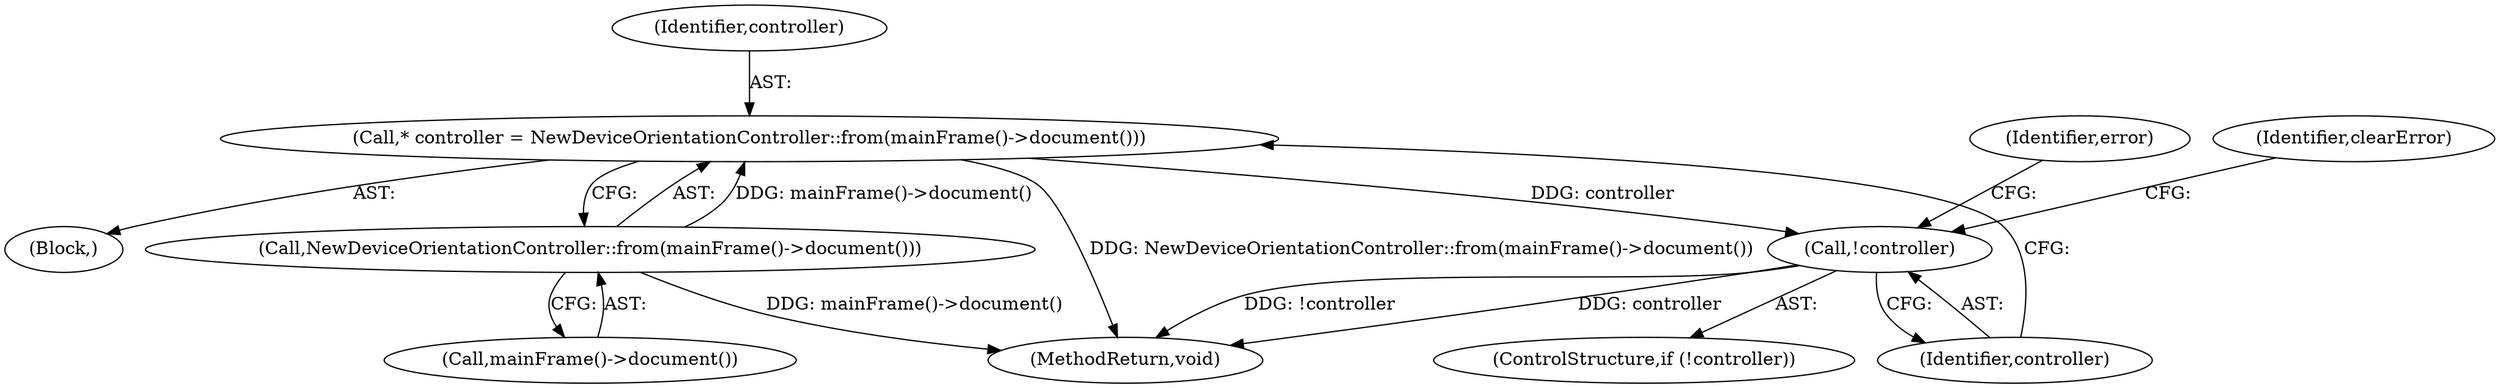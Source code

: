 digraph "0_Chrome_d4cd2b2c0953ad7e9fa988c234eb9361be80fe81_10@pointer" {
"1000107" [label="(Call,* controller = NewDeviceOrientationController::from(mainFrame()->document()))"];
"1000109" [label="(Call,NewDeviceOrientationController::from(mainFrame()->document()))"];
"1000112" [label="(Call,!controller)"];
"1000109" [label="(Call,NewDeviceOrientationController::from(mainFrame()->document()))"];
"1000117" [label="(Identifier,error)"];
"1000105" [label="(Block,)"];
"1000110" [label="(Call,mainFrame()->document())"];
"1000112" [label="(Call,!controller)"];
"1000111" [label="(ControlStructure,if (!controller))"];
"1000113" [label="(Identifier,controller)"];
"1000135" [label="(MethodReturn,void)"];
"1000123" [label="(Identifier,clearError)"];
"1000108" [label="(Identifier,controller)"];
"1000107" [label="(Call,* controller = NewDeviceOrientationController::from(mainFrame()->document()))"];
"1000107" -> "1000105"  [label="AST: "];
"1000107" -> "1000109"  [label="CFG: "];
"1000108" -> "1000107"  [label="AST: "];
"1000109" -> "1000107"  [label="AST: "];
"1000113" -> "1000107"  [label="CFG: "];
"1000107" -> "1000135"  [label="DDG: NewDeviceOrientationController::from(mainFrame()->document())"];
"1000109" -> "1000107"  [label="DDG: mainFrame()->document()"];
"1000107" -> "1000112"  [label="DDG: controller"];
"1000109" -> "1000110"  [label="CFG: "];
"1000110" -> "1000109"  [label="AST: "];
"1000109" -> "1000135"  [label="DDG: mainFrame()->document()"];
"1000112" -> "1000111"  [label="AST: "];
"1000112" -> "1000113"  [label="CFG: "];
"1000113" -> "1000112"  [label="AST: "];
"1000117" -> "1000112"  [label="CFG: "];
"1000123" -> "1000112"  [label="CFG: "];
"1000112" -> "1000135"  [label="DDG: !controller"];
"1000112" -> "1000135"  [label="DDG: controller"];
}
